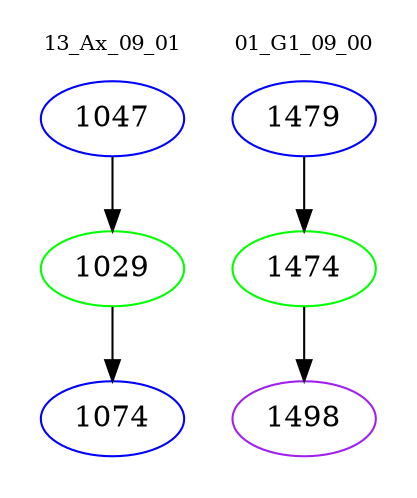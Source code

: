 digraph{
subgraph cluster_0 {
color = white
label = "13_Ax_09_01";
fontsize=10;
T0_1047 [label="1047", color="blue"]
T0_1047 -> T0_1029 [color="black"]
T0_1029 [label="1029", color="green"]
T0_1029 -> T0_1074 [color="black"]
T0_1074 [label="1074", color="blue"]
}
subgraph cluster_1 {
color = white
label = "01_G1_09_00";
fontsize=10;
T1_1479 [label="1479", color="blue"]
T1_1479 -> T1_1474 [color="black"]
T1_1474 [label="1474", color="green"]
T1_1474 -> T1_1498 [color="black"]
T1_1498 [label="1498", color="purple"]
}
}
